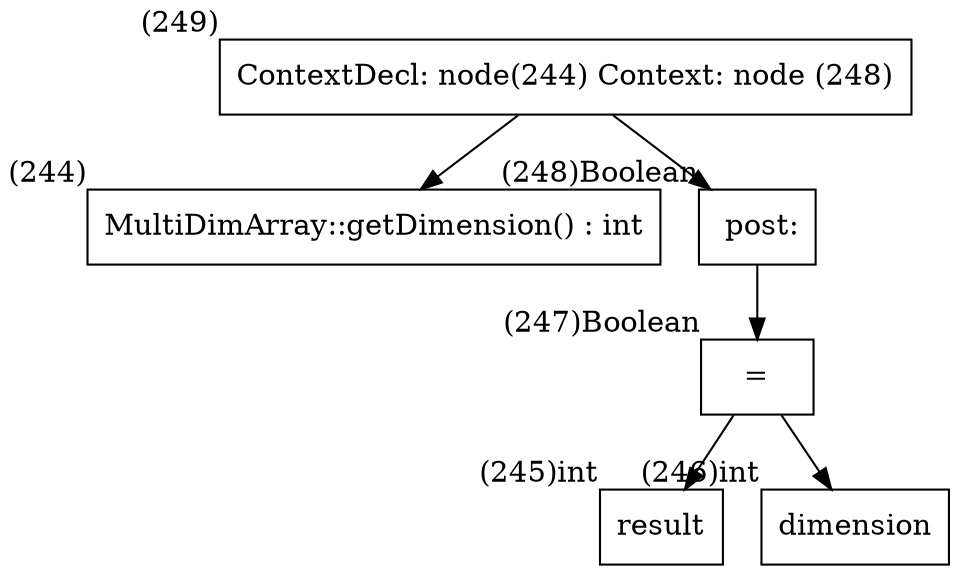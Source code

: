digraph AST {
  node [shape=box];
  n249 [label="ContextDecl: node(244) Context: node (248)", xlabel="(249)"];
  n249 -> n244;
  n249 -> n248;
  n244 [label="MultiDimArray::getDimension() : int", xlabel="(244)"];
  n248 [label=" post:", xlabel="(248)Boolean"];
  n248 -> n247;
  n247 [label="=", xlabel="(247)Boolean"];
  n247 -> n245;
  n247 -> n246;
  n245 [label="result", xlabel="(245)int"];
  n246 [label="dimension", xlabel="(246)int"];
}
